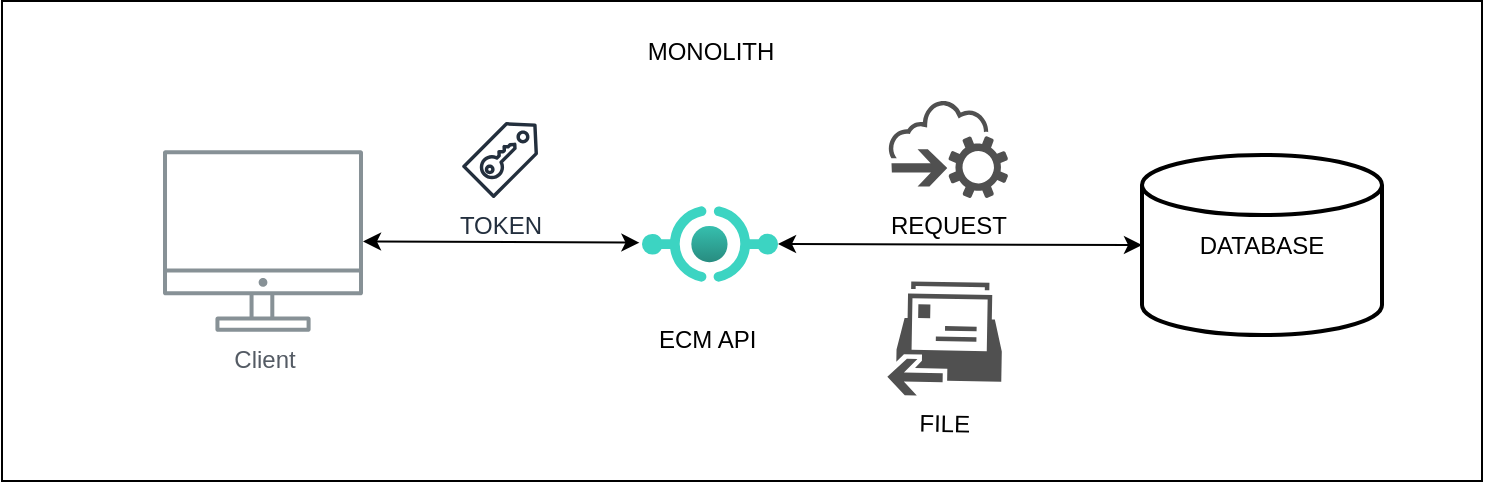<mxfile version="24.3.1" type="device">
  <diagram id="Ht1M8jgEwFfnCIfOTk4-" name="Page-1">
    <mxGraphModel dx="836" dy="469" grid="1" gridSize="10" guides="1" tooltips="1" connect="1" arrows="1" fold="1" page="1" pageScale="1" pageWidth="1169" pageHeight="827" math="0" shadow="0">
      <root>
        <mxCell id="0" />
        <mxCell id="1" parent="0" />
        <mxCell id="7o_m0nXF6UQzpqtfTMGh-8" value="" style="rounded=0;whiteSpace=wrap;html=1;" vertex="1" parent="1">
          <mxGeometry x="80" y="339.5" width="740" height="240" as="geometry" />
        </mxCell>
        <mxCell id="UEzPUAAOIrF-is8g5C7q-109" value="Client" style="outlineConnect=0;gradientColor=none;fontColor=#545B64;strokeColor=none;fillColor=#879196;dashed=0;verticalLabelPosition=bottom;verticalAlign=top;align=center;html=1;fontSize=12;fontStyle=0;aspect=fixed;shape=mxgraph.aws4.illustration_desktop;pointerEvents=1;labelBackgroundColor=#ffffff;" parent="1" vertex="1">
          <mxGeometry x="160.5" y="414" width="100" height="91" as="geometry" />
        </mxCell>
        <mxCell id="7o_m0nXF6UQzpqtfTMGh-1" value="DATABASE" style="strokeWidth=2;html=1;shape=mxgraph.flowchart.database;whiteSpace=wrap;" vertex="1" parent="1">
          <mxGeometry x="650" y="416.5" width="120" height="90" as="geometry" />
        </mxCell>
        <mxCell id="7o_m0nXF6UQzpqtfTMGh-3" value="ECM API&amp;nbsp;" style="image;aspect=fixed;html=1;points=[];align=center;fontSize=12;image=img/lib/azure2/other/API_Proxy.svg;" vertex="1" parent="1">
          <mxGeometry x="400" y="427" width="68" height="68" as="geometry" />
        </mxCell>
        <mxCell id="7o_m0nXF6UQzpqtfTMGh-6" value="" style="endArrow=classic;startArrow=classic;html=1;rounded=0;entryX=-0.019;entryY=0.49;entryDx=0;entryDy=0;entryPerimeter=0;" edge="1" parent="1" source="UEzPUAAOIrF-is8g5C7q-109" target="7o_m0nXF6UQzpqtfTMGh-3">
          <mxGeometry width="50" height="50" relative="1" as="geometry">
            <mxPoint x="350" y="380" as="sourcePoint" />
            <mxPoint x="360" y="470" as="targetPoint" />
          </mxGeometry>
        </mxCell>
        <mxCell id="7o_m0nXF6UQzpqtfTMGh-7" value="TOKEN" style="sketch=0;outlineConnect=0;fontColor=#232F3E;gradientColor=none;fillColor=#232F3D;strokeColor=none;dashed=0;verticalLabelPosition=bottom;verticalAlign=top;align=center;html=1;fontSize=12;fontStyle=0;aspect=fixed;pointerEvents=1;shape=mxgraph.aws4.saml_token;" vertex="1" parent="1">
          <mxGeometry x="310" y="400" width="38" height="38" as="geometry" />
        </mxCell>
        <mxCell id="7o_m0nXF6UQzpqtfTMGh-11" value="MONOLITH" style="text;html=1;align=center;verticalAlign=middle;resizable=0;points=[];autosize=1;strokeColor=none;fillColor=none;strokeWidth=1;" vertex="1" parent="1">
          <mxGeometry x="389" y="350" width="90" height="30" as="geometry" />
        </mxCell>
        <mxCell id="7o_m0nXF6UQzpqtfTMGh-13" value="" style="endArrow=classic;startArrow=classic;html=1;rounded=0;entryX=0;entryY=0.5;entryDx=0;entryDy=0;entryPerimeter=0;" edge="1" parent="1" target="7o_m0nXF6UQzpqtfTMGh-1">
          <mxGeometry width="50" height="50" relative="1" as="geometry">
            <mxPoint x="468" y="460.97" as="sourcePoint" />
            <mxPoint x="606" y="460.97" as="targetPoint" />
          </mxGeometry>
        </mxCell>
        <mxCell id="7o_m0nXF6UQzpqtfTMGh-14" value="FILE" style="sketch=0;pointerEvents=1;shadow=0;dashed=0;html=1;strokeColor=none;fillColor=#505050;labelPosition=center;verticalLabelPosition=bottom;verticalAlign=top;outlineConnect=0;align=center;shape=mxgraph.office.communications.local_move_request;rotation=1;flipH=1;" vertex="1" parent="1">
          <mxGeometry x="523" y="480" width="57" height="57" as="geometry" />
        </mxCell>
        <mxCell id="7o_m0nXF6UQzpqtfTMGh-15" value="REQUEST" style="sketch=0;pointerEvents=1;shadow=0;dashed=0;html=1;strokeColor=none;fillColor=#505050;labelPosition=center;verticalLabelPosition=bottom;outlineConnect=0;verticalAlign=top;align=center;shape=mxgraph.office.clouds.cloud_service_request;" vertex="1" parent="1">
          <mxGeometry x="523" y="389" width="60" height="49" as="geometry" />
        </mxCell>
      </root>
    </mxGraphModel>
  </diagram>
</mxfile>
